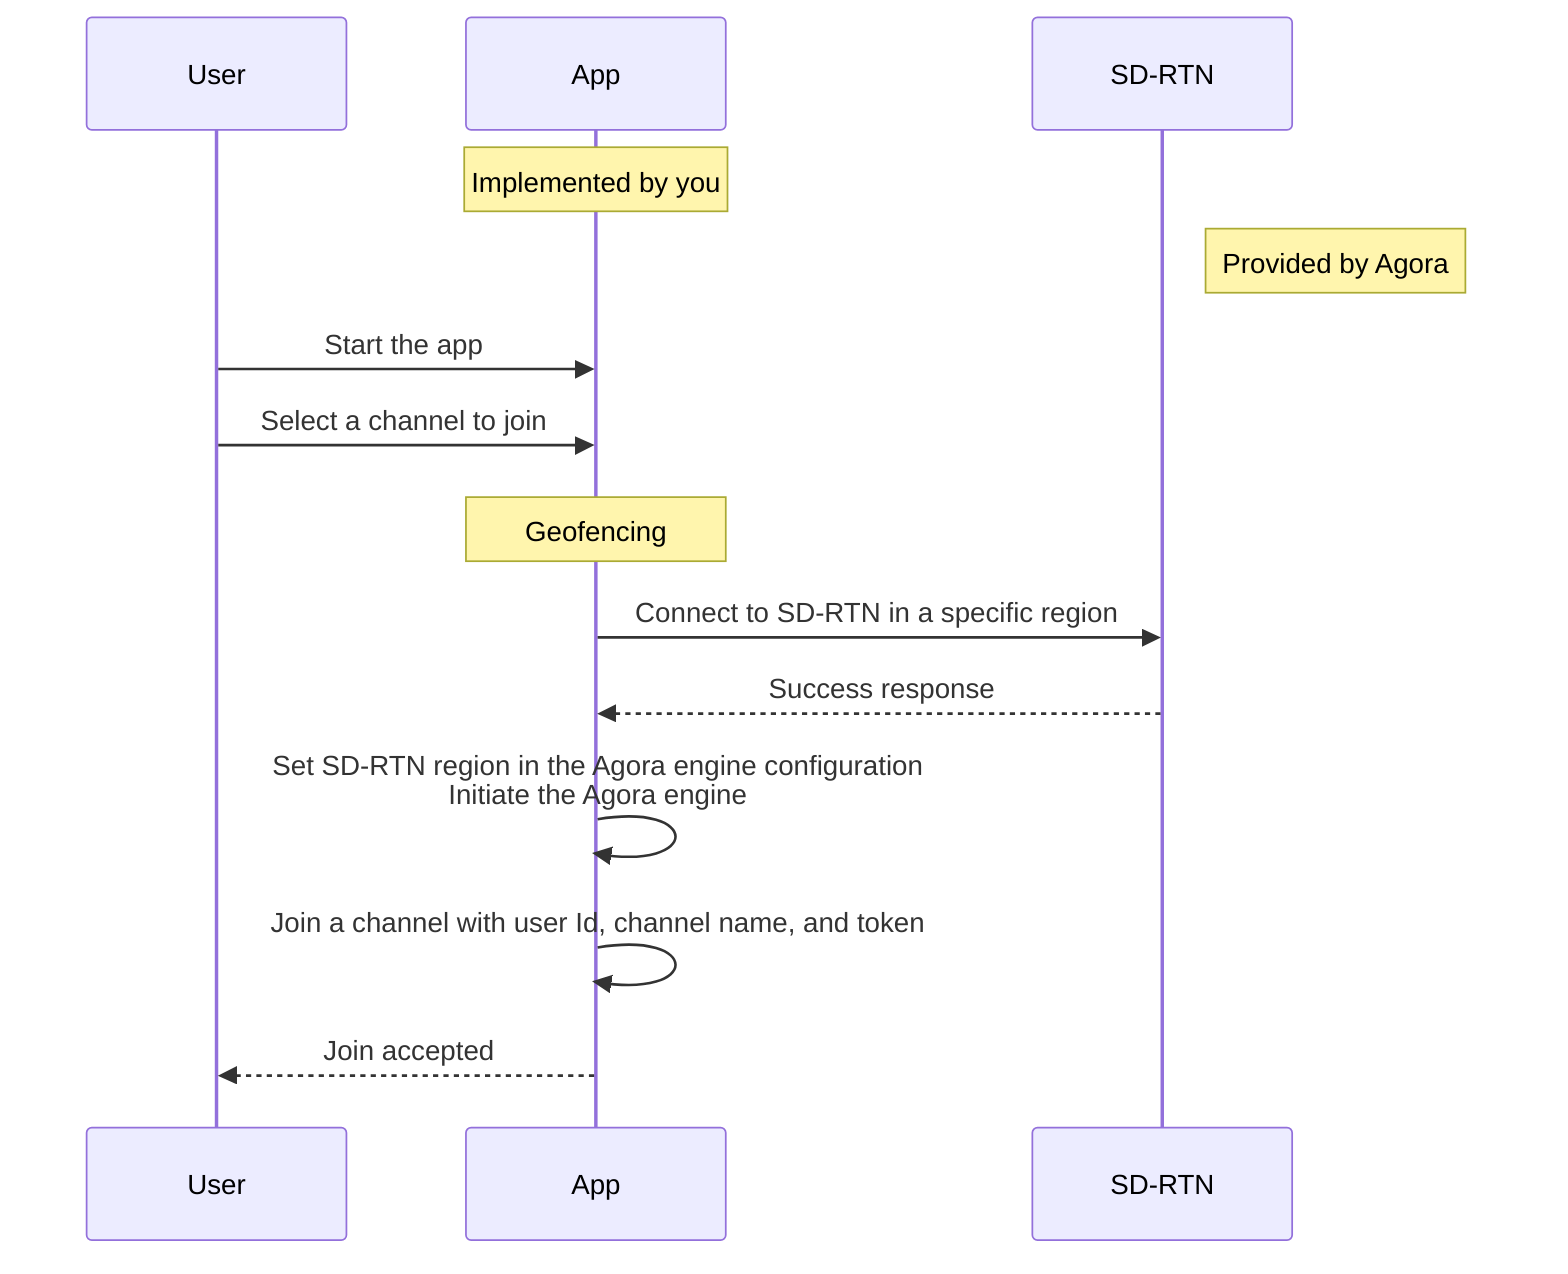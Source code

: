 sequenceDiagram
participant User
participant App
participant SD-RTN

Note over App: Implemented by you
Note right of SD-RTN: Provided by Agora

User ->> App: Start the app
User ->> App: Select a channel to join

rect rgb(255, 255, 255)
Note over App: Geofencing

App ->> SD-RTN: Connect to SD-RTN in a specific region
SD-RTN -->> App: Success response
App ->> App: Set SD-RTN region in the Agora engine configuration<br>Initiate the Agora engine
App ->> App: Join a channel with user Id, channel name, and token
App -->> User: Join accepted

end